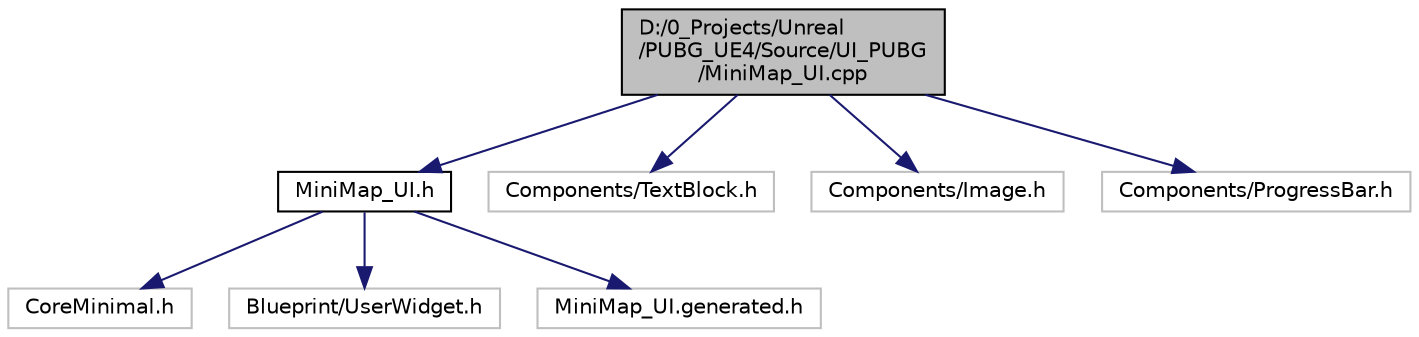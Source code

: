 digraph "D:/0_Projects/Unreal/PUBG_UE4/Source/UI_PUBG/MiniMap_UI.cpp"
{
 // LATEX_PDF_SIZE
  edge [fontname="Helvetica",fontsize="10",labelfontname="Helvetica",labelfontsize="10"];
  node [fontname="Helvetica",fontsize="10",shape=record];
  Node1 [label="D:/0_Projects/Unreal\l/PUBG_UE4/Source/UI_PUBG\l/MiniMap_UI.cpp",height=0.2,width=0.4,color="black", fillcolor="grey75", style="filled", fontcolor="black",tooltip=" "];
  Node1 -> Node2 [color="midnightblue",fontsize="10",style="solid"];
  Node2 [label="MiniMap_UI.h",height=0.2,width=0.4,color="black", fillcolor="white", style="filled",URL="$_mini_map___u_i_8h.html",tooltip=" "];
  Node2 -> Node3 [color="midnightblue",fontsize="10",style="solid"];
  Node3 [label="CoreMinimal.h",height=0.2,width=0.4,color="grey75", fillcolor="white", style="filled",tooltip=" "];
  Node2 -> Node4 [color="midnightblue",fontsize="10",style="solid"];
  Node4 [label="Blueprint/UserWidget.h",height=0.2,width=0.4,color="grey75", fillcolor="white", style="filled",tooltip=" "];
  Node2 -> Node5 [color="midnightblue",fontsize="10",style="solid"];
  Node5 [label="MiniMap_UI.generated.h",height=0.2,width=0.4,color="grey75", fillcolor="white", style="filled",tooltip=" "];
  Node1 -> Node6 [color="midnightblue",fontsize="10",style="solid"];
  Node6 [label="Components/TextBlock.h",height=0.2,width=0.4,color="grey75", fillcolor="white", style="filled",tooltip=" "];
  Node1 -> Node7 [color="midnightblue",fontsize="10",style="solid"];
  Node7 [label="Components/Image.h",height=0.2,width=0.4,color="grey75", fillcolor="white", style="filled",tooltip=" "];
  Node1 -> Node8 [color="midnightblue",fontsize="10",style="solid"];
  Node8 [label="Components/ProgressBar.h",height=0.2,width=0.4,color="grey75", fillcolor="white", style="filled",tooltip=" "];
}
